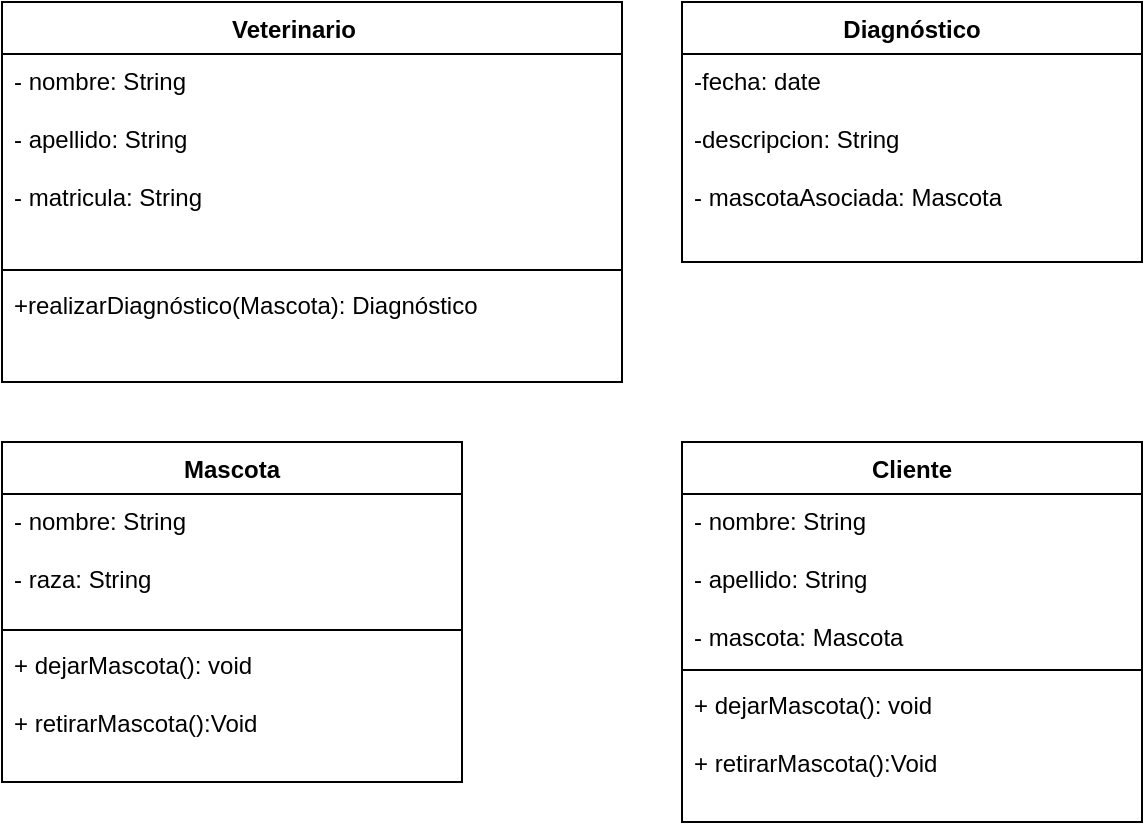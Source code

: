 <mxfile version="22.1.0" type="device">
  <diagram name="Página-1" id="dNVNUwCBQQ5xVrcDa9XC">
    <mxGraphModel dx="1393" dy="1973" grid="1" gridSize="10" guides="1" tooltips="1" connect="1" arrows="1" fold="1" page="1" pageScale="1" pageWidth="827" pageHeight="1169" math="0" shadow="0">
      <root>
        <mxCell id="0" />
        <mxCell id="1" parent="0" />
        <mxCell id="1Qj1EWtWnRj9azj7bhN6-5" value="Veterinario&lt;span style=&quot;white-space: pre;&quot;&gt;&#x9;&lt;/span&gt;" style="swimlane;fontStyle=1;align=center;verticalAlign=top;childLayout=stackLayout;horizontal=1;startSize=26;horizontalStack=0;resizeParent=1;resizeParentMax=0;resizeLast=0;collapsible=1;marginBottom=0;whiteSpace=wrap;html=1;" vertex="1" parent="1">
          <mxGeometry x="40" y="-1150" width="310" height="190" as="geometry" />
        </mxCell>
        <mxCell id="1Qj1EWtWnRj9azj7bhN6-6" value="- nombre: String&lt;br&gt;&lt;br&gt;- apellido: String&lt;br&gt;&lt;br&gt;- matricula: String" style="text;strokeColor=none;fillColor=none;align=left;verticalAlign=top;spacingLeft=4;spacingRight=4;overflow=hidden;rotatable=0;points=[[0,0.5],[1,0.5]];portConstraint=eastwest;whiteSpace=wrap;html=1;" vertex="1" parent="1Qj1EWtWnRj9azj7bhN6-5">
          <mxGeometry y="26" width="310" height="104" as="geometry" />
        </mxCell>
        <mxCell id="1Qj1EWtWnRj9azj7bhN6-7" value="" style="line;strokeWidth=1;fillColor=none;align=left;verticalAlign=middle;spacingTop=-1;spacingLeft=3;spacingRight=3;rotatable=0;labelPosition=right;points=[];portConstraint=eastwest;strokeColor=inherit;" vertex="1" parent="1Qj1EWtWnRj9azj7bhN6-5">
          <mxGeometry y="130" width="310" height="8" as="geometry" />
        </mxCell>
        <mxCell id="1Qj1EWtWnRj9azj7bhN6-8" value="+realizarDiagnóstico(Mascota): Diagnóstico" style="text;strokeColor=none;fillColor=none;align=left;verticalAlign=top;spacingLeft=4;spacingRight=4;overflow=hidden;rotatable=0;points=[[0,0.5],[1,0.5]];portConstraint=eastwest;whiteSpace=wrap;html=1;" vertex="1" parent="1Qj1EWtWnRj9azj7bhN6-5">
          <mxGeometry y="138" width="310" height="52" as="geometry" />
        </mxCell>
        <mxCell id="1Qj1EWtWnRj9azj7bhN6-19" value="Mascota" style="swimlane;fontStyle=1;align=center;verticalAlign=top;childLayout=stackLayout;horizontal=1;startSize=26;horizontalStack=0;resizeParent=1;resizeParentMax=0;resizeLast=0;collapsible=1;marginBottom=0;whiteSpace=wrap;html=1;" vertex="1" parent="1">
          <mxGeometry x="40" y="-930" width="230" height="170" as="geometry" />
        </mxCell>
        <mxCell id="1Qj1EWtWnRj9azj7bhN6-20" value="- nombre: String&lt;br&gt;&lt;br&gt;- raza: String" style="text;strokeColor=none;fillColor=none;align=left;verticalAlign=top;spacingLeft=4;spacingRight=4;overflow=hidden;rotatable=0;points=[[0,0.5],[1,0.5]];portConstraint=eastwest;whiteSpace=wrap;html=1;" vertex="1" parent="1Qj1EWtWnRj9azj7bhN6-19">
          <mxGeometry y="26" width="230" height="64" as="geometry" />
        </mxCell>
        <mxCell id="1Qj1EWtWnRj9azj7bhN6-21" value="" style="line;strokeWidth=1;fillColor=none;align=left;verticalAlign=middle;spacingTop=-1;spacingLeft=3;spacingRight=3;rotatable=0;labelPosition=right;points=[];portConstraint=eastwest;strokeColor=inherit;" vertex="1" parent="1Qj1EWtWnRj9azj7bhN6-19">
          <mxGeometry y="90" width="230" height="8" as="geometry" />
        </mxCell>
        <mxCell id="1Qj1EWtWnRj9azj7bhN6-22" value="+ dejarMascota(): void&lt;br&gt;&lt;br&gt;+ retirarMascota():Void" style="text;strokeColor=none;fillColor=none;align=left;verticalAlign=top;spacingLeft=4;spacingRight=4;overflow=hidden;rotatable=0;points=[[0,0.5],[1,0.5]];portConstraint=eastwest;whiteSpace=wrap;html=1;" vertex="1" parent="1Qj1EWtWnRj9azj7bhN6-19">
          <mxGeometry y="98" width="230" height="72" as="geometry" />
        </mxCell>
        <mxCell id="1Qj1EWtWnRj9azj7bhN6-23" value="Diagnóstico" style="swimlane;fontStyle=1;align=center;verticalAlign=top;childLayout=stackLayout;horizontal=1;startSize=26;horizontalStack=0;resizeParent=1;resizeParentMax=0;resizeLast=0;collapsible=1;marginBottom=0;whiteSpace=wrap;html=1;" vertex="1" parent="1">
          <mxGeometry x="380" y="-1150" width="230" height="130" as="geometry" />
        </mxCell>
        <mxCell id="1Qj1EWtWnRj9azj7bhN6-24" value="-fecha: date&lt;br&gt;&lt;br&gt;-descripcion: String&lt;br&gt;&lt;br&gt;- mascotaAsociada: Mascota" style="text;strokeColor=none;fillColor=none;align=left;verticalAlign=top;spacingLeft=4;spacingRight=4;overflow=hidden;rotatable=0;points=[[0,0.5],[1,0.5]];portConstraint=eastwest;whiteSpace=wrap;html=1;" vertex="1" parent="1Qj1EWtWnRj9azj7bhN6-23">
          <mxGeometry y="26" width="230" height="104" as="geometry" />
        </mxCell>
        <mxCell id="1Qj1EWtWnRj9azj7bhN6-27" value="Cliente" style="swimlane;fontStyle=1;align=center;verticalAlign=top;childLayout=stackLayout;horizontal=1;startSize=26;horizontalStack=0;resizeParent=1;resizeParentMax=0;resizeLast=0;collapsible=1;marginBottom=0;whiteSpace=wrap;html=1;" vertex="1" parent="1">
          <mxGeometry x="380" y="-930" width="230" height="190" as="geometry" />
        </mxCell>
        <mxCell id="1Qj1EWtWnRj9azj7bhN6-28" value="- nombre: String&lt;br&gt;&lt;br&gt;- apellido: String&lt;br&gt;&lt;br&gt;- mascota: Mascota" style="text;strokeColor=none;fillColor=none;align=left;verticalAlign=top;spacingLeft=4;spacingRight=4;overflow=hidden;rotatable=0;points=[[0,0.5],[1,0.5]];portConstraint=eastwest;whiteSpace=wrap;html=1;" vertex="1" parent="1Qj1EWtWnRj9azj7bhN6-27">
          <mxGeometry y="26" width="230" height="84" as="geometry" />
        </mxCell>
        <mxCell id="1Qj1EWtWnRj9azj7bhN6-29" value="" style="line;strokeWidth=1;fillColor=none;align=left;verticalAlign=middle;spacingTop=-1;spacingLeft=3;spacingRight=3;rotatable=0;labelPosition=right;points=[];portConstraint=eastwest;strokeColor=inherit;" vertex="1" parent="1Qj1EWtWnRj9azj7bhN6-27">
          <mxGeometry y="110" width="230" height="8" as="geometry" />
        </mxCell>
        <mxCell id="1Qj1EWtWnRj9azj7bhN6-30" value="+ dejarMascota(): void&lt;br&gt;&lt;br&gt;+ retirarMascota():Void" style="text;strokeColor=none;fillColor=none;align=left;verticalAlign=top;spacingLeft=4;spacingRight=4;overflow=hidden;rotatable=0;points=[[0,0.5],[1,0.5]];portConstraint=eastwest;whiteSpace=wrap;html=1;" vertex="1" parent="1Qj1EWtWnRj9azj7bhN6-27">
          <mxGeometry y="118" width="230" height="72" as="geometry" />
        </mxCell>
      </root>
    </mxGraphModel>
  </diagram>
</mxfile>
